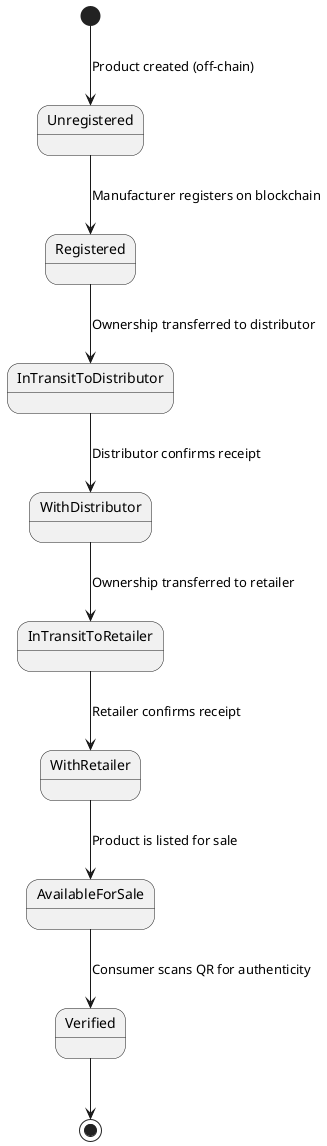 @startuml state

[*] --> Unregistered : Product created (off-chain)

Unregistered --> Registered : Manufacturer registers on blockchain

Registered --> InTransitToDistributor : Ownership transferred to distributor
InTransitToDistributor --> WithDistributor : Distributor confirms receipt

WithDistributor --> InTransitToRetailer : Ownership transferred to retailer
InTransitToRetailer --> WithRetailer : Retailer confirms receipt

WithRetailer --> AvailableForSale : Product is listed for sale

AvailableForSale --> Verified : Consumer scans QR for authenticity

Verified --> [*]

@enduml
